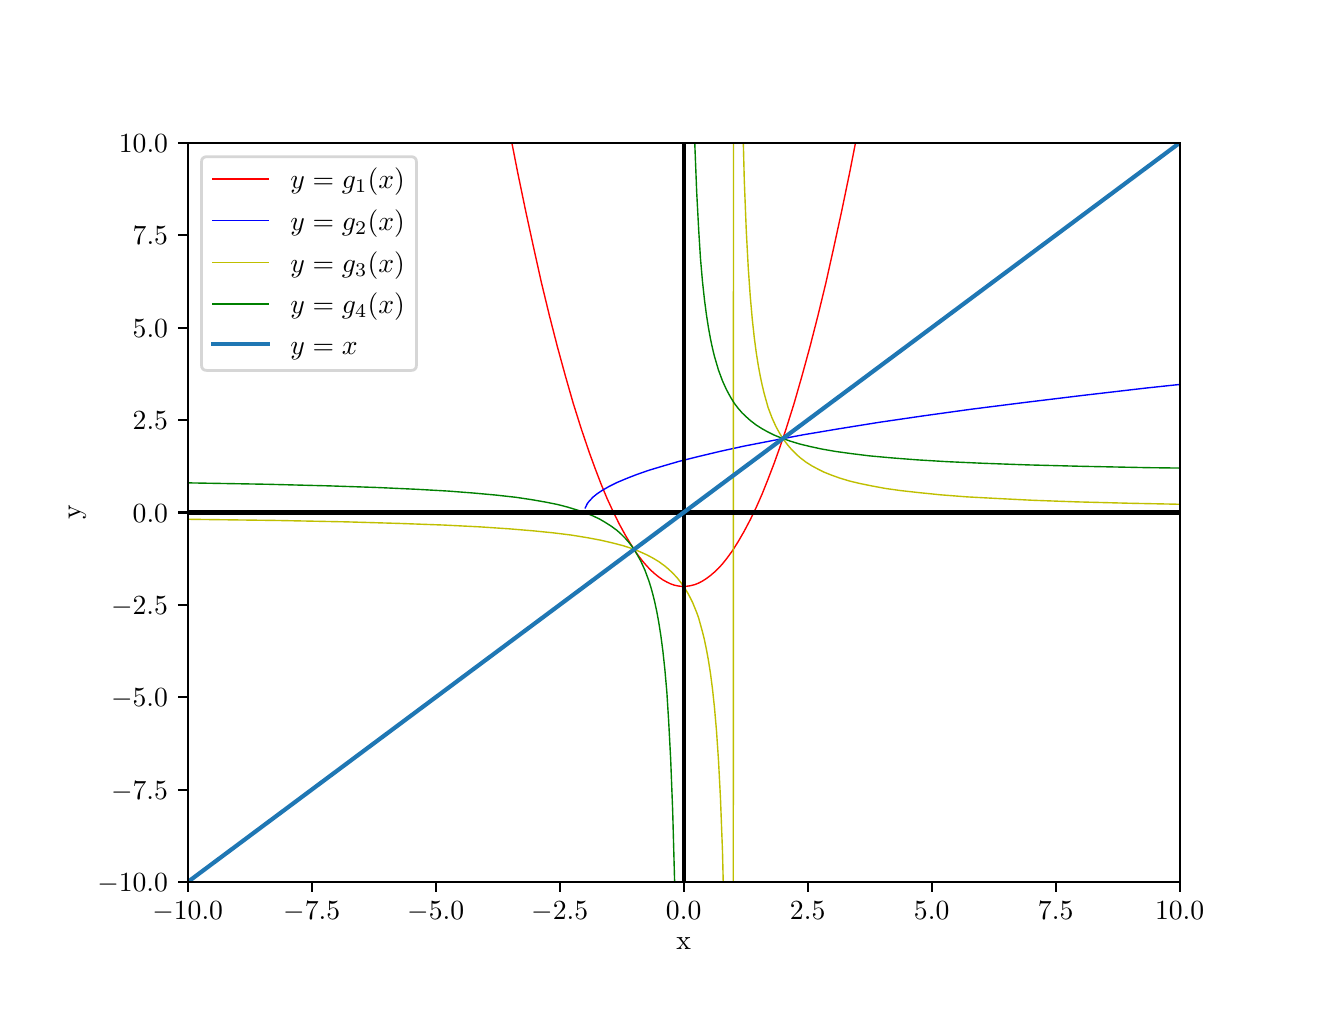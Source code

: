 \begingroup%
\makeatletter%
\begin{pgfpicture}%
\pgfpathrectangle{\pgfpointorigin}{\pgfqpoint{6.4in}{4.8in}}%
\pgfusepath{use as bounding box, clip}%
\begin{pgfscope}%
\pgfsetbuttcap%
\pgfsetmiterjoin%
\definecolor{currentfill}{rgb}{1.0,1.0,1.0}%
\pgfsetfillcolor{currentfill}%
\pgfsetlinewidth{0.0pt}%
\definecolor{currentstroke}{rgb}{1.0,1.0,1.0}%
\pgfsetstrokecolor{currentstroke}%
\pgfsetdash{}{0pt}%
\pgfpathmoveto{\pgfqpoint{0.0in}{0.0in}}%
\pgfpathlineto{\pgfqpoint{6.4in}{0.0in}}%
\pgfpathlineto{\pgfqpoint{6.4in}{4.8in}}%
\pgfpathlineto{\pgfqpoint{0.0in}{4.8in}}%
\pgfpathclose%
\pgfusepath{fill}%
\end{pgfscope}%
\begin{pgfscope}%
\pgfsetbuttcap%
\pgfsetmiterjoin%
\definecolor{currentfill}{rgb}{1.0,1.0,1.0}%
\pgfsetfillcolor{currentfill}%
\pgfsetlinewidth{0.0pt}%
\definecolor{currentstroke}{rgb}{0.0,0.0,0.0}%
\pgfsetstrokecolor{currentstroke}%
\pgfsetstrokeopacity{0.0}%
\pgfsetdash{}{0pt}%
\pgfpathmoveto{\pgfqpoint{0.8in}{0.528in}}%
\pgfpathlineto{\pgfqpoint{5.76in}{0.528in}}%
\pgfpathlineto{\pgfqpoint{5.76in}{4.224in}}%
\pgfpathlineto{\pgfqpoint{0.8in}{4.224in}}%
\pgfpathclose%
\pgfusepath{fill}%
\end{pgfscope}%
\begin{pgfscope}%
\pgfsetbuttcap%
\pgfsetroundjoin%
\definecolor{currentfill}{rgb}{0.0,0.0,0.0}%
\pgfsetfillcolor{currentfill}%
\pgfsetlinewidth{0.803pt}%
\definecolor{currentstroke}{rgb}{0.0,0.0,0.0}%
\pgfsetstrokecolor{currentstroke}%
\pgfsetdash{}{0pt}%
\pgfsys@defobject{currentmarker}{\pgfqpoint{0.0in}{-0.049in}}{\pgfqpoint{0.0in}{0.0in}}{%
\pgfpathmoveto{\pgfqpoint{0.0in}{0.0in}}%
\pgfpathlineto{\pgfqpoint{0.0in}{-0.049in}}%
\pgfusepath{stroke,fill}%
}%
\begin{pgfscope}%
\pgfsys@transformshift{0.8in}{0.528in}%
\pgfsys@useobject{currentmarker}{}%
\end{pgfscope}%
\end{pgfscope}%
\begin{pgfscope}%
\definecolor{textcolor}{rgb}{0.0,0.0,0.0}%
\pgfsetstrokecolor{textcolor}%
\pgfsetfillcolor{textcolor}%
\pgftext[x=0.8in,y=0.431in,,top]{\color{textcolor}\rmfamily\fontsize{10.0}{12.0}\selectfont \(\displaystyle -10.0\)}%
\end{pgfscope}%
\begin{pgfscope}%
\pgfsetbuttcap%
\pgfsetroundjoin%
\definecolor{currentfill}{rgb}{0.0,0.0,0.0}%
\pgfsetfillcolor{currentfill}%
\pgfsetlinewidth{0.803pt}%
\definecolor{currentstroke}{rgb}{0.0,0.0,0.0}%
\pgfsetstrokecolor{currentstroke}%
\pgfsetdash{}{0pt}%
\pgfsys@defobject{currentmarker}{\pgfqpoint{0.0in}{-0.049in}}{\pgfqpoint{0.0in}{0.0in}}{%
\pgfpathmoveto{\pgfqpoint{0.0in}{0.0in}}%
\pgfpathlineto{\pgfqpoint{0.0in}{-0.049in}}%
\pgfusepath{stroke,fill}%
}%
\begin{pgfscope}%
\pgfsys@transformshift{1.42in}{0.528in}%
\pgfsys@useobject{currentmarker}{}%
\end{pgfscope}%
\end{pgfscope}%
\begin{pgfscope}%
\definecolor{textcolor}{rgb}{0.0,0.0,0.0}%
\pgfsetstrokecolor{textcolor}%
\pgfsetfillcolor{textcolor}%
\pgftext[x=1.42in,y=0.431in,,top]{\color{textcolor}\rmfamily\fontsize{10.0}{12.0}\selectfont \(\displaystyle -7.5\)}%
\end{pgfscope}%
\begin{pgfscope}%
\pgfsetbuttcap%
\pgfsetroundjoin%
\definecolor{currentfill}{rgb}{0.0,0.0,0.0}%
\pgfsetfillcolor{currentfill}%
\pgfsetlinewidth{0.803pt}%
\definecolor{currentstroke}{rgb}{0.0,0.0,0.0}%
\pgfsetstrokecolor{currentstroke}%
\pgfsetdash{}{0pt}%
\pgfsys@defobject{currentmarker}{\pgfqpoint{0.0in}{-0.049in}}{\pgfqpoint{0.0in}{0.0in}}{%
\pgfpathmoveto{\pgfqpoint{0.0in}{0.0in}}%
\pgfpathlineto{\pgfqpoint{0.0in}{-0.049in}}%
\pgfusepath{stroke,fill}%
}%
\begin{pgfscope}%
\pgfsys@transformshift{2.04in}{0.528in}%
\pgfsys@useobject{currentmarker}{}%
\end{pgfscope}%
\end{pgfscope}%
\begin{pgfscope}%
\definecolor{textcolor}{rgb}{0.0,0.0,0.0}%
\pgfsetstrokecolor{textcolor}%
\pgfsetfillcolor{textcolor}%
\pgftext[x=2.04in,y=0.431in,,top]{\color{textcolor}\rmfamily\fontsize{10.0}{12.0}\selectfont \(\displaystyle -5.0\)}%
\end{pgfscope}%
\begin{pgfscope}%
\pgfsetbuttcap%
\pgfsetroundjoin%
\definecolor{currentfill}{rgb}{0.0,0.0,0.0}%
\pgfsetfillcolor{currentfill}%
\pgfsetlinewidth{0.803pt}%
\definecolor{currentstroke}{rgb}{0.0,0.0,0.0}%
\pgfsetstrokecolor{currentstroke}%
\pgfsetdash{}{0pt}%
\pgfsys@defobject{currentmarker}{\pgfqpoint{0.0in}{-0.049in}}{\pgfqpoint{0.0in}{0.0in}}{%
\pgfpathmoveto{\pgfqpoint{0.0in}{0.0in}}%
\pgfpathlineto{\pgfqpoint{0.0in}{-0.049in}}%
\pgfusepath{stroke,fill}%
}%
\begin{pgfscope}%
\pgfsys@transformshift{2.66in}{0.528in}%
\pgfsys@useobject{currentmarker}{}%
\end{pgfscope}%
\end{pgfscope}%
\begin{pgfscope}%
\definecolor{textcolor}{rgb}{0.0,0.0,0.0}%
\pgfsetstrokecolor{textcolor}%
\pgfsetfillcolor{textcolor}%
\pgftext[x=2.66in,y=0.431in,,top]{\color{textcolor}\rmfamily\fontsize{10.0}{12.0}\selectfont \(\displaystyle -2.5\)}%
\end{pgfscope}%
\begin{pgfscope}%
\pgfsetbuttcap%
\pgfsetroundjoin%
\definecolor{currentfill}{rgb}{0.0,0.0,0.0}%
\pgfsetfillcolor{currentfill}%
\pgfsetlinewidth{0.803pt}%
\definecolor{currentstroke}{rgb}{0.0,0.0,0.0}%
\pgfsetstrokecolor{currentstroke}%
\pgfsetdash{}{0pt}%
\pgfsys@defobject{currentmarker}{\pgfqpoint{0.0in}{-0.049in}}{\pgfqpoint{0.0in}{0.0in}}{%
\pgfpathmoveto{\pgfqpoint{0.0in}{0.0in}}%
\pgfpathlineto{\pgfqpoint{0.0in}{-0.049in}}%
\pgfusepath{stroke,fill}%
}%
\begin{pgfscope}%
\pgfsys@transformshift{3.28in}{0.528in}%
\pgfsys@useobject{currentmarker}{}%
\end{pgfscope}%
\end{pgfscope}%
\begin{pgfscope}%
\definecolor{textcolor}{rgb}{0.0,0.0,0.0}%
\pgfsetstrokecolor{textcolor}%
\pgfsetfillcolor{textcolor}%
\pgftext[x=3.28in,y=0.431in,,top]{\color{textcolor}\rmfamily\fontsize{10.0}{12.0}\selectfont \(\displaystyle 0.0\)}%
\end{pgfscope}%
\begin{pgfscope}%
\pgfsetbuttcap%
\pgfsetroundjoin%
\definecolor{currentfill}{rgb}{0.0,0.0,0.0}%
\pgfsetfillcolor{currentfill}%
\pgfsetlinewidth{0.803pt}%
\definecolor{currentstroke}{rgb}{0.0,0.0,0.0}%
\pgfsetstrokecolor{currentstroke}%
\pgfsetdash{}{0pt}%
\pgfsys@defobject{currentmarker}{\pgfqpoint{0.0in}{-0.049in}}{\pgfqpoint{0.0in}{0.0in}}{%
\pgfpathmoveto{\pgfqpoint{0.0in}{0.0in}}%
\pgfpathlineto{\pgfqpoint{0.0in}{-0.049in}}%
\pgfusepath{stroke,fill}%
}%
\begin{pgfscope}%
\pgfsys@transformshift{3.9in}{0.528in}%
\pgfsys@useobject{currentmarker}{}%
\end{pgfscope}%
\end{pgfscope}%
\begin{pgfscope}%
\definecolor{textcolor}{rgb}{0.0,0.0,0.0}%
\pgfsetstrokecolor{textcolor}%
\pgfsetfillcolor{textcolor}%
\pgftext[x=3.9in,y=0.431in,,top]{\color{textcolor}\rmfamily\fontsize{10.0}{12.0}\selectfont \(\displaystyle 2.5\)}%
\end{pgfscope}%
\begin{pgfscope}%
\pgfsetbuttcap%
\pgfsetroundjoin%
\definecolor{currentfill}{rgb}{0.0,0.0,0.0}%
\pgfsetfillcolor{currentfill}%
\pgfsetlinewidth{0.803pt}%
\definecolor{currentstroke}{rgb}{0.0,0.0,0.0}%
\pgfsetstrokecolor{currentstroke}%
\pgfsetdash{}{0pt}%
\pgfsys@defobject{currentmarker}{\pgfqpoint{0.0in}{-0.049in}}{\pgfqpoint{0.0in}{0.0in}}{%
\pgfpathmoveto{\pgfqpoint{0.0in}{0.0in}}%
\pgfpathlineto{\pgfqpoint{0.0in}{-0.049in}}%
\pgfusepath{stroke,fill}%
}%
\begin{pgfscope}%
\pgfsys@transformshift{4.52in}{0.528in}%
\pgfsys@useobject{currentmarker}{}%
\end{pgfscope}%
\end{pgfscope}%
\begin{pgfscope}%
\definecolor{textcolor}{rgb}{0.0,0.0,0.0}%
\pgfsetstrokecolor{textcolor}%
\pgfsetfillcolor{textcolor}%
\pgftext[x=4.52in,y=0.431in,,top]{\color{textcolor}\rmfamily\fontsize{10.0}{12.0}\selectfont \(\displaystyle 5.0\)}%
\end{pgfscope}%
\begin{pgfscope}%
\pgfsetbuttcap%
\pgfsetroundjoin%
\definecolor{currentfill}{rgb}{0.0,0.0,0.0}%
\pgfsetfillcolor{currentfill}%
\pgfsetlinewidth{0.803pt}%
\definecolor{currentstroke}{rgb}{0.0,0.0,0.0}%
\pgfsetstrokecolor{currentstroke}%
\pgfsetdash{}{0pt}%
\pgfsys@defobject{currentmarker}{\pgfqpoint{0.0in}{-0.049in}}{\pgfqpoint{0.0in}{0.0in}}{%
\pgfpathmoveto{\pgfqpoint{0.0in}{0.0in}}%
\pgfpathlineto{\pgfqpoint{0.0in}{-0.049in}}%
\pgfusepath{stroke,fill}%
}%
\begin{pgfscope}%
\pgfsys@transformshift{5.14in}{0.528in}%
\pgfsys@useobject{currentmarker}{}%
\end{pgfscope}%
\end{pgfscope}%
\begin{pgfscope}%
\definecolor{textcolor}{rgb}{0.0,0.0,0.0}%
\pgfsetstrokecolor{textcolor}%
\pgfsetfillcolor{textcolor}%
\pgftext[x=5.14in,y=0.431in,,top]{\color{textcolor}\rmfamily\fontsize{10.0}{12.0}\selectfont \(\displaystyle 7.5\)}%
\end{pgfscope}%
\begin{pgfscope}%
\pgfsetbuttcap%
\pgfsetroundjoin%
\definecolor{currentfill}{rgb}{0.0,0.0,0.0}%
\pgfsetfillcolor{currentfill}%
\pgfsetlinewidth{0.803pt}%
\definecolor{currentstroke}{rgb}{0.0,0.0,0.0}%
\pgfsetstrokecolor{currentstroke}%
\pgfsetdash{}{0pt}%
\pgfsys@defobject{currentmarker}{\pgfqpoint{0.0in}{-0.049in}}{\pgfqpoint{0.0in}{0.0in}}{%
\pgfpathmoveto{\pgfqpoint{0.0in}{0.0in}}%
\pgfpathlineto{\pgfqpoint{0.0in}{-0.049in}}%
\pgfusepath{stroke,fill}%
}%
\begin{pgfscope}%
\pgfsys@transformshift{5.76in}{0.528in}%
\pgfsys@useobject{currentmarker}{}%
\end{pgfscope}%
\end{pgfscope}%
\begin{pgfscope}%
\definecolor{textcolor}{rgb}{0.0,0.0,0.0}%
\pgfsetstrokecolor{textcolor}%
\pgfsetfillcolor{textcolor}%
\pgftext[x=5.76in,y=0.431in,,top]{\color{textcolor}\rmfamily\fontsize{10.0}{12.0}\selectfont \(\displaystyle 10.0\)}%
\end{pgfscope}%
\begin{pgfscope}%
\definecolor{textcolor}{rgb}{0.0,0.0,0.0}%
\pgfsetstrokecolor{textcolor}%
\pgfsetfillcolor{textcolor}%
\pgftext[x=3.28in,y=0.252in,,top]{\color{textcolor}\rmfamily\fontsize{10.0}{12.0}\selectfont x}%
\end{pgfscope}%
\begin{pgfscope}%
\pgfsetbuttcap%
\pgfsetroundjoin%
\definecolor{currentfill}{rgb}{0.0,0.0,0.0}%
\pgfsetfillcolor{currentfill}%
\pgfsetlinewidth{0.803pt}%
\definecolor{currentstroke}{rgb}{0.0,0.0,0.0}%
\pgfsetstrokecolor{currentstroke}%
\pgfsetdash{}{0pt}%
\pgfsys@defobject{currentmarker}{\pgfqpoint{-0.049in}{0.0in}}{\pgfqpoint{0.0in}{0.0in}}{%
\pgfpathmoveto{\pgfqpoint{0.0in}{0.0in}}%
\pgfpathlineto{\pgfqpoint{-0.049in}{0.0in}}%
\pgfusepath{stroke,fill}%
}%
\begin{pgfscope}%
\pgfsys@transformshift{0.8in}{0.528in}%
\pgfsys@useobject{currentmarker}{}%
\end{pgfscope}%
\end{pgfscope}%
\begin{pgfscope}%
\definecolor{textcolor}{rgb}{0.0,0.0,0.0}%
\pgfsetstrokecolor{textcolor}%
\pgfsetfillcolor{textcolor}%
\pgftext[x=0.348in,y=0.48in,left,base]{\color{textcolor}\rmfamily\fontsize{10.0}{12.0}\selectfont \(\displaystyle -10.0\)}%
\end{pgfscope}%
\begin{pgfscope}%
\pgfsetbuttcap%
\pgfsetroundjoin%
\definecolor{currentfill}{rgb}{0.0,0.0,0.0}%
\pgfsetfillcolor{currentfill}%
\pgfsetlinewidth{0.803pt}%
\definecolor{currentstroke}{rgb}{0.0,0.0,0.0}%
\pgfsetstrokecolor{currentstroke}%
\pgfsetdash{}{0pt}%
\pgfsys@defobject{currentmarker}{\pgfqpoint{-0.049in}{0.0in}}{\pgfqpoint{0.0in}{0.0in}}{%
\pgfpathmoveto{\pgfqpoint{0.0in}{0.0in}}%
\pgfpathlineto{\pgfqpoint{-0.049in}{0.0in}}%
\pgfusepath{stroke,fill}%
}%
\begin{pgfscope}%
\pgfsys@transformshift{0.8in}{0.99in}%
\pgfsys@useobject{currentmarker}{}%
\end{pgfscope}%
\end{pgfscope}%
\begin{pgfscope}%
\definecolor{textcolor}{rgb}{0.0,0.0,0.0}%
\pgfsetstrokecolor{textcolor}%
\pgfsetfillcolor{textcolor}%
\pgftext[x=0.417in,y=0.942in,left,base]{\color{textcolor}\rmfamily\fontsize{10.0}{12.0}\selectfont \(\displaystyle -7.5\)}%
\end{pgfscope}%
\begin{pgfscope}%
\pgfsetbuttcap%
\pgfsetroundjoin%
\definecolor{currentfill}{rgb}{0.0,0.0,0.0}%
\pgfsetfillcolor{currentfill}%
\pgfsetlinewidth{0.803pt}%
\definecolor{currentstroke}{rgb}{0.0,0.0,0.0}%
\pgfsetstrokecolor{currentstroke}%
\pgfsetdash{}{0pt}%
\pgfsys@defobject{currentmarker}{\pgfqpoint{-0.049in}{0.0in}}{\pgfqpoint{0.0in}{0.0in}}{%
\pgfpathmoveto{\pgfqpoint{0.0in}{0.0in}}%
\pgfpathlineto{\pgfqpoint{-0.049in}{0.0in}}%
\pgfusepath{stroke,fill}%
}%
\begin{pgfscope}%
\pgfsys@transformshift{0.8in}{1.452in}%
\pgfsys@useobject{currentmarker}{}%
\end{pgfscope}%
\end{pgfscope}%
\begin{pgfscope}%
\definecolor{textcolor}{rgb}{0.0,0.0,0.0}%
\pgfsetstrokecolor{textcolor}%
\pgfsetfillcolor{textcolor}%
\pgftext[x=0.417in,y=1.404in,left,base]{\color{textcolor}\rmfamily\fontsize{10.0}{12.0}\selectfont \(\displaystyle -5.0\)}%
\end{pgfscope}%
\begin{pgfscope}%
\pgfsetbuttcap%
\pgfsetroundjoin%
\definecolor{currentfill}{rgb}{0.0,0.0,0.0}%
\pgfsetfillcolor{currentfill}%
\pgfsetlinewidth{0.803pt}%
\definecolor{currentstroke}{rgb}{0.0,0.0,0.0}%
\pgfsetstrokecolor{currentstroke}%
\pgfsetdash{}{0pt}%
\pgfsys@defobject{currentmarker}{\pgfqpoint{-0.049in}{0.0in}}{\pgfqpoint{0.0in}{0.0in}}{%
\pgfpathmoveto{\pgfqpoint{0.0in}{0.0in}}%
\pgfpathlineto{\pgfqpoint{-0.049in}{0.0in}}%
\pgfusepath{stroke,fill}%
}%
\begin{pgfscope}%
\pgfsys@transformshift{0.8in}{1.914in}%
\pgfsys@useobject{currentmarker}{}%
\end{pgfscope}%
\end{pgfscope}%
\begin{pgfscope}%
\definecolor{textcolor}{rgb}{0.0,0.0,0.0}%
\pgfsetstrokecolor{textcolor}%
\pgfsetfillcolor{textcolor}%
\pgftext[x=0.417in,y=1.866in,left,base]{\color{textcolor}\rmfamily\fontsize{10.0}{12.0}\selectfont \(\displaystyle -2.5\)}%
\end{pgfscope}%
\begin{pgfscope}%
\pgfsetbuttcap%
\pgfsetroundjoin%
\definecolor{currentfill}{rgb}{0.0,0.0,0.0}%
\pgfsetfillcolor{currentfill}%
\pgfsetlinewidth{0.803pt}%
\definecolor{currentstroke}{rgb}{0.0,0.0,0.0}%
\pgfsetstrokecolor{currentstroke}%
\pgfsetdash{}{0pt}%
\pgfsys@defobject{currentmarker}{\pgfqpoint{-0.049in}{0.0in}}{\pgfqpoint{0.0in}{0.0in}}{%
\pgfpathmoveto{\pgfqpoint{0.0in}{0.0in}}%
\pgfpathlineto{\pgfqpoint{-0.049in}{0.0in}}%
\pgfusepath{stroke,fill}%
}%
\begin{pgfscope}%
\pgfsys@transformshift{0.8in}{2.376in}%
\pgfsys@useobject{currentmarker}{}%
\end{pgfscope}%
\end{pgfscope}%
\begin{pgfscope}%
\definecolor{textcolor}{rgb}{0.0,0.0,0.0}%
\pgfsetstrokecolor{textcolor}%
\pgfsetfillcolor{textcolor}%
\pgftext[x=0.525in,y=2.328in,left,base]{\color{textcolor}\rmfamily\fontsize{10.0}{12.0}\selectfont \(\displaystyle 0.0\)}%
\end{pgfscope}%
\begin{pgfscope}%
\pgfsetbuttcap%
\pgfsetroundjoin%
\definecolor{currentfill}{rgb}{0.0,0.0,0.0}%
\pgfsetfillcolor{currentfill}%
\pgfsetlinewidth{0.803pt}%
\definecolor{currentstroke}{rgb}{0.0,0.0,0.0}%
\pgfsetstrokecolor{currentstroke}%
\pgfsetdash{}{0pt}%
\pgfsys@defobject{currentmarker}{\pgfqpoint{-0.049in}{0.0in}}{\pgfqpoint{0.0in}{0.0in}}{%
\pgfpathmoveto{\pgfqpoint{0.0in}{0.0in}}%
\pgfpathlineto{\pgfqpoint{-0.049in}{0.0in}}%
\pgfusepath{stroke,fill}%
}%
\begin{pgfscope}%
\pgfsys@transformshift{0.8in}{2.838in}%
\pgfsys@useobject{currentmarker}{}%
\end{pgfscope}%
\end{pgfscope}%
\begin{pgfscope}%
\definecolor{textcolor}{rgb}{0.0,0.0,0.0}%
\pgfsetstrokecolor{textcolor}%
\pgfsetfillcolor{textcolor}%
\pgftext[x=0.525in,y=2.79in,left,base]{\color{textcolor}\rmfamily\fontsize{10.0}{12.0}\selectfont \(\displaystyle 2.5\)}%
\end{pgfscope}%
\begin{pgfscope}%
\pgfsetbuttcap%
\pgfsetroundjoin%
\definecolor{currentfill}{rgb}{0.0,0.0,0.0}%
\pgfsetfillcolor{currentfill}%
\pgfsetlinewidth{0.803pt}%
\definecolor{currentstroke}{rgb}{0.0,0.0,0.0}%
\pgfsetstrokecolor{currentstroke}%
\pgfsetdash{}{0pt}%
\pgfsys@defobject{currentmarker}{\pgfqpoint{-0.049in}{0.0in}}{\pgfqpoint{0.0in}{0.0in}}{%
\pgfpathmoveto{\pgfqpoint{0.0in}{0.0in}}%
\pgfpathlineto{\pgfqpoint{-0.049in}{0.0in}}%
\pgfusepath{stroke,fill}%
}%
\begin{pgfscope}%
\pgfsys@transformshift{0.8in}{3.3in}%
\pgfsys@useobject{currentmarker}{}%
\end{pgfscope}%
\end{pgfscope}%
\begin{pgfscope}%
\definecolor{textcolor}{rgb}{0.0,0.0,0.0}%
\pgfsetstrokecolor{textcolor}%
\pgfsetfillcolor{textcolor}%
\pgftext[x=0.525in,y=3.252in,left,base]{\color{textcolor}\rmfamily\fontsize{10.0}{12.0}\selectfont \(\displaystyle 5.0\)}%
\end{pgfscope}%
\begin{pgfscope}%
\pgfsetbuttcap%
\pgfsetroundjoin%
\definecolor{currentfill}{rgb}{0.0,0.0,0.0}%
\pgfsetfillcolor{currentfill}%
\pgfsetlinewidth{0.803pt}%
\definecolor{currentstroke}{rgb}{0.0,0.0,0.0}%
\pgfsetstrokecolor{currentstroke}%
\pgfsetdash{}{0pt}%
\pgfsys@defobject{currentmarker}{\pgfqpoint{-0.049in}{0.0in}}{\pgfqpoint{0.0in}{0.0in}}{%
\pgfpathmoveto{\pgfqpoint{0.0in}{0.0in}}%
\pgfpathlineto{\pgfqpoint{-0.049in}{0.0in}}%
\pgfusepath{stroke,fill}%
}%
\begin{pgfscope}%
\pgfsys@transformshift{0.8in}{3.762in}%
\pgfsys@useobject{currentmarker}{}%
\end{pgfscope}%
\end{pgfscope}%
\begin{pgfscope}%
\definecolor{textcolor}{rgb}{0.0,0.0,0.0}%
\pgfsetstrokecolor{textcolor}%
\pgfsetfillcolor{textcolor}%
\pgftext[x=0.525in,y=3.714in,left,base]{\color{textcolor}\rmfamily\fontsize{10.0}{12.0}\selectfont \(\displaystyle 7.5\)}%
\end{pgfscope}%
\begin{pgfscope}%
\pgfsetbuttcap%
\pgfsetroundjoin%
\definecolor{currentfill}{rgb}{0.0,0.0,0.0}%
\pgfsetfillcolor{currentfill}%
\pgfsetlinewidth{0.803pt}%
\definecolor{currentstroke}{rgb}{0.0,0.0,0.0}%
\pgfsetstrokecolor{currentstroke}%
\pgfsetdash{}{0pt}%
\pgfsys@defobject{currentmarker}{\pgfqpoint{-0.049in}{0.0in}}{\pgfqpoint{0.0in}{0.0in}}{%
\pgfpathmoveto{\pgfqpoint{0.0in}{0.0in}}%
\pgfpathlineto{\pgfqpoint{-0.049in}{0.0in}}%
\pgfusepath{stroke,fill}%
}%
\begin{pgfscope}%
\pgfsys@transformshift{0.8in}{4.224in}%
\pgfsys@useobject{currentmarker}{}%
\end{pgfscope}%
\end{pgfscope}%
\begin{pgfscope}%
\definecolor{textcolor}{rgb}{0.0,0.0,0.0}%
\pgfsetstrokecolor{textcolor}%
\pgfsetfillcolor{textcolor}%
\pgftext[x=0.456in,y=4.176in,left,base]{\color{textcolor}\rmfamily\fontsize{10.0}{12.0}\selectfont \(\displaystyle 10.0\)}%
\end{pgfscope}%
\begin{pgfscope}%
\definecolor{textcolor}{rgb}{0.0,0.0,0.0}%
\pgfsetstrokecolor{textcolor}%
\pgfsetfillcolor{textcolor}%
\pgftext[x=0.292in,y=2.376in,,bottom,rotate=90.0]{\color{textcolor}\rmfamily\fontsize{10.0}{12.0}\selectfont y}%
\end{pgfscope}%
\begin{pgfscope}%
\pgfpathrectangle{\pgfqpoint{0.8in}{0.528in}}{\pgfqpoint{4.96in}{3.696in}}%
\pgfusepath{clip}%
\pgfsetrectcap%
\pgfsetroundjoin%
\pgfsetlinewidth{0.502pt}%
\definecolor{currentstroke}{rgb}{1.0,0.0,0.0}%
\pgfsetstrokecolor{currentstroke}%
\pgfsetdash{}{0pt}%
\pgfpathmoveto{\pgfqpoint{2.419in}{4.234in}}%
\pgfpathlineto{\pgfqpoint{2.45in}{4.076in}}%
\pgfpathlineto{\pgfqpoint{2.49in}{3.883in}}%
\pgfpathlineto{\pgfqpoint{2.53in}{3.699in}}%
\pgfpathlineto{\pgfqpoint{2.569in}{3.524in}}%
\pgfpathlineto{\pgfqpoint{2.609in}{3.359in}}%
\pgfpathlineto{\pgfqpoint{2.649in}{3.203in}}%
\pgfpathlineto{\pgfqpoint{2.689in}{3.057in}}%
\pgfpathlineto{\pgfqpoint{2.728in}{2.921in}}%
\pgfpathlineto{\pgfqpoint{2.768in}{2.794in}}%
\pgfpathlineto{\pgfqpoint{2.808in}{2.676in}}%
\pgfpathlineto{\pgfqpoint{2.838in}{2.594in}}%
\pgfpathlineto{\pgfqpoint{2.867in}{2.518in}}%
\pgfpathlineto{\pgfqpoint{2.897in}{2.446in}}%
\pgfpathlineto{\pgfqpoint{2.927in}{2.381in}}%
\pgfpathlineto{\pgfqpoint{2.957in}{2.32in}}%
\pgfpathlineto{\pgfqpoint{2.987in}{2.265in}}%
\pgfpathlineto{\pgfqpoint{3.017in}{2.215in}}%
\pgfpathlineto{\pgfqpoint{3.046in}{2.17in}}%
\pgfpathlineto{\pgfqpoint{3.076in}{2.131in}}%
\pgfpathlineto{\pgfqpoint{3.096in}{2.108in}}%
\pgfpathlineto{\pgfqpoint{3.116in}{2.087in}}%
\pgfpathlineto{\pgfqpoint{3.136in}{2.069in}}%
\pgfpathlineto{\pgfqpoint{3.156in}{2.053in}}%
\pgfpathlineto{\pgfqpoint{3.176in}{2.039in}}%
\pgfpathlineto{\pgfqpoint{3.196in}{2.028in}}%
\pgfpathlineto{\pgfqpoint{3.215in}{2.019in}}%
\pgfpathlineto{\pgfqpoint{3.235in}{2.012in}}%
\pgfpathlineto{\pgfqpoint{3.255in}{2.008in}}%
\pgfpathlineto{\pgfqpoint{3.275in}{2.006in}}%
\pgfpathlineto{\pgfqpoint{3.295in}{2.007in}}%
\pgfpathlineto{\pgfqpoint{3.315in}{2.01in}}%
\pgfpathlineto{\pgfqpoint{3.335in}{2.015in}}%
\pgfpathlineto{\pgfqpoint{3.355in}{2.023in}}%
\pgfpathlineto{\pgfqpoint{3.374in}{2.033in}}%
\pgfpathlineto{\pgfqpoint{3.394in}{2.046in}}%
\pgfpathlineto{\pgfqpoint{3.414in}{2.061in}}%
\pgfpathlineto{\pgfqpoint{3.434in}{2.078in}}%
\pgfpathlineto{\pgfqpoint{3.454in}{2.097in}}%
\pgfpathlineto{\pgfqpoint{3.474in}{2.119in}}%
\pgfpathlineto{\pgfqpoint{3.494in}{2.144in}}%
\pgfpathlineto{\pgfqpoint{3.524in}{2.185in}}%
\pgfpathlineto{\pgfqpoint{3.553in}{2.231in}}%
\pgfpathlineto{\pgfqpoint{3.583in}{2.283in}}%
\pgfpathlineto{\pgfqpoint{3.613in}{2.34in}}%
\pgfpathlineto{\pgfqpoint{3.643in}{2.402in}}%
\pgfpathlineto{\pgfqpoint{3.673in}{2.47in}}%
\pgfpathlineto{\pgfqpoint{3.702in}{2.543in}}%
\pgfpathlineto{\pgfqpoint{3.732in}{2.621in}}%
\pgfpathlineto{\pgfqpoint{3.762in}{2.705in}}%
\pgfpathlineto{\pgfqpoint{3.792in}{2.794in}}%
\pgfpathlineto{\pgfqpoint{3.832in}{2.921in}}%
\pgfpathlineto{\pgfqpoint{3.871in}{3.057in}}%
\pgfpathlineto{\pgfqpoint{3.911in}{3.203in}}%
\pgfpathlineto{\pgfqpoint{3.951in}{3.359in}}%
\pgfpathlineto{\pgfqpoint{3.991in}{3.524in}}%
\pgfpathlineto{\pgfqpoint{4.03in}{3.699in}}%
\pgfpathlineto{\pgfqpoint{4.07in}{3.883in}}%
\pgfpathlineto{\pgfqpoint{4.11in}{4.076in}}%
\pgfpathlineto{\pgfqpoint{4.141in}{4.234in}}%
\pgfpathlineto{\pgfqpoint{4.141in}{4.234in}}%
\pgfusepath{stroke}%
\end{pgfscope}%
\begin{pgfscope}%
\pgfpathrectangle{\pgfqpoint{0.8in}{0.528in}}{\pgfqpoint{4.96in}{3.696in}}%
\pgfusepath{clip}%
\pgfsetrectcap%
\pgfsetroundjoin%
\pgfsetlinewidth{0.502pt}%
\definecolor{currentstroke}{rgb}{0.0,0.0,1.0}%
\pgfsetstrokecolor{currentstroke}%
\pgfsetdash{}{0pt}%
\pgfpathmoveto{\pgfqpoint{2.788in}{2.399in}}%
\pgfpathlineto{\pgfqpoint{2.798in}{2.42in}}%
\pgfpathlineto{\pgfqpoint{2.808in}{2.433in}}%
\pgfpathlineto{\pgfqpoint{2.828in}{2.454in}}%
\pgfpathlineto{\pgfqpoint{2.848in}{2.47in}}%
\pgfpathlineto{\pgfqpoint{2.877in}{2.489in}}%
\pgfpathlineto{\pgfqpoint{2.907in}{2.506in}}%
\pgfpathlineto{\pgfqpoint{2.947in}{2.526in}}%
\pgfpathlineto{\pgfqpoint{2.997in}{2.547in}}%
\pgfpathlineto{\pgfqpoint{3.046in}{2.566in}}%
\pgfpathlineto{\pgfqpoint{3.106in}{2.587in}}%
\pgfpathlineto{\pgfqpoint{3.176in}{2.608in}}%
\pgfpathlineto{\pgfqpoint{3.255in}{2.631in}}%
\pgfpathlineto{\pgfqpoint{3.355in}{2.656in}}%
\pgfpathlineto{\pgfqpoint{3.464in}{2.682in}}%
\pgfpathlineto{\pgfqpoint{3.583in}{2.708in}}%
\pgfpathlineto{\pgfqpoint{3.722in}{2.735in}}%
\pgfpathlineto{\pgfqpoint{3.881in}{2.765in}}%
\pgfpathlineto{\pgfqpoint{4.06in}{2.795in}}%
\pgfpathlineto{\pgfqpoint{4.259in}{2.827in}}%
\pgfpathlineto{\pgfqpoint{4.478in}{2.859in}}%
\pgfpathlineto{\pgfqpoint{4.716in}{2.892in}}%
\pgfpathlineto{\pgfqpoint{4.985in}{2.926in}}%
\pgfpathlineto{\pgfqpoint{5.273in}{2.961in}}%
\pgfpathlineto{\pgfqpoint{5.591in}{2.998in}}%
\pgfpathlineto{\pgfqpoint{5.76in}{3.016in}}%
\pgfpathlineto{\pgfqpoint{5.76in}{3.016in}}%
\pgfusepath{stroke}%
\end{pgfscope}%
\begin{pgfscope}%
\pgfpathrectangle{\pgfqpoint{0.8in}{0.528in}}{\pgfqpoint{4.96in}{3.696in}}%
\pgfusepath{clip}%
\pgfsetrectcap%
\pgfsetroundjoin%
\pgfsetlinewidth{0.502pt}%
\definecolor{currentstroke}{rgb}{0.75,0.75,0.0}%
\pgfsetstrokecolor{currentstroke}%
\pgfsetdash{}{0pt}%
\pgfpathmoveto{\pgfqpoint{0.8in}{2.342in}}%
\pgfpathlineto{\pgfqpoint{1.247in}{2.336in}}%
\pgfpathlineto{\pgfqpoint{1.595in}{2.329in}}%
\pgfpathlineto{\pgfqpoint{1.864in}{2.321in}}%
\pgfpathlineto{\pgfqpoint{2.082in}{2.313in}}%
\pgfpathlineto{\pgfqpoint{2.261in}{2.304in}}%
\pgfpathlineto{\pgfqpoint{2.41in}{2.294in}}%
\pgfpathlineto{\pgfqpoint{2.53in}{2.284in}}%
\pgfpathlineto{\pgfqpoint{2.629in}{2.274in}}%
\pgfpathlineto{\pgfqpoint{2.718in}{2.263in}}%
\pgfpathlineto{\pgfqpoint{2.798in}{2.25in}}%
\pgfpathlineto{\pgfqpoint{2.867in}{2.237in}}%
\pgfpathlineto{\pgfqpoint{2.927in}{2.223in}}%
\pgfpathlineto{\pgfqpoint{2.977in}{2.21in}}%
\pgfpathlineto{\pgfqpoint{3.017in}{2.197in}}%
\pgfpathlineto{\pgfqpoint{3.056in}{2.182in}}%
\pgfpathlineto{\pgfqpoint{3.096in}{2.164in}}%
\pgfpathlineto{\pgfqpoint{3.126in}{2.148in}}%
\pgfpathlineto{\pgfqpoint{3.156in}{2.13in}}%
\pgfpathlineto{\pgfqpoint{3.186in}{2.108in}}%
\pgfpathlineto{\pgfqpoint{3.205in}{2.092in}}%
\pgfpathlineto{\pgfqpoint{3.225in}{2.073in}}%
\pgfpathlineto{\pgfqpoint{3.245in}{2.052in}}%
\pgfpathlineto{\pgfqpoint{3.265in}{2.027in}}%
\pgfpathlineto{\pgfqpoint{3.285in}{1.999in}}%
\pgfpathlineto{\pgfqpoint{3.305in}{1.965in}}%
\pgfpathlineto{\pgfqpoint{3.325in}{1.925in}}%
\pgfpathlineto{\pgfqpoint{3.345in}{1.876in}}%
\pgfpathlineto{\pgfqpoint{3.355in}{1.848in}}%
\pgfpathlineto{\pgfqpoint{3.364in}{1.815in}}%
\pgfpathlineto{\pgfqpoint{3.374in}{1.779in}}%
\pgfpathlineto{\pgfqpoint{3.384in}{1.738in}}%
\pgfpathlineto{\pgfqpoint{3.394in}{1.69in}}%
\pgfpathlineto{\pgfqpoint{3.404in}{1.635in}}%
\pgfpathlineto{\pgfqpoint{3.414in}{1.571in}}%
\pgfpathlineto{\pgfqpoint{3.424in}{1.494in}}%
\pgfpathlineto{\pgfqpoint{3.434in}{1.4in}}%
\pgfpathlineto{\pgfqpoint{3.444in}{1.285in}}%
\pgfpathlineto{\pgfqpoint{3.454in}{1.138in}}%
\pgfpathlineto{\pgfqpoint{3.464in}{0.946in}}%
\pgfpathlineto{\pgfqpoint{3.474in}{0.684in}}%
\pgfpathlineto{\pgfqpoint{3.478in}{0.518in}}%
\pgfpathmoveto{\pgfqpoint{3.528in}{0.518in}}%
\pgfpathlineto{\pgfqpoint{3.529in}{4.234in}}%
\pgfpathmoveto{\pgfqpoint{3.578in}{4.234in}}%
\pgfpathlineto{\pgfqpoint{3.583in}{4.038in}}%
\pgfpathlineto{\pgfqpoint{3.593in}{3.784in}}%
\pgfpathlineto{\pgfqpoint{3.603in}{3.597in}}%
\pgfpathlineto{\pgfqpoint{3.613in}{3.455in}}%
\pgfpathlineto{\pgfqpoint{3.623in}{3.342in}}%
\pgfpathlineto{\pgfqpoint{3.633in}{3.25in}}%
\pgfpathlineto{\pgfqpoint{3.643in}{3.174in}}%
\pgfpathlineto{\pgfqpoint{3.653in}{3.111in}}%
\pgfpathlineto{\pgfqpoint{3.663in}{3.057in}}%
\pgfpathlineto{\pgfqpoint{3.673in}{3.01in}}%
\pgfpathlineto{\pgfqpoint{3.683in}{2.969in}}%
\pgfpathlineto{\pgfqpoint{3.702in}{2.901in}}%
\pgfpathlineto{\pgfqpoint{3.722in}{2.848in}}%
\pgfpathlineto{\pgfqpoint{3.742in}{2.804in}}%
\pgfpathlineto{\pgfqpoint{3.762in}{2.768in}}%
\pgfpathlineto{\pgfqpoint{3.782in}{2.737in}}%
\pgfpathlineto{\pgfqpoint{3.802in}{2.711in}}%
\pgfpathlineto{\pgfqpoint{3.822in}{2.688in}}%
\pgfpathlineto{\pgfqpoint{3.842in}{2.668in}}%
\pgfpathlineto{\pgfqpoint{3.861in}{2.651in}}%
\pgfpathlineto{\pgfqpoint{3.891in}{2.628in}}%
\pgfpathlineto{\pgfqpoint{3.921in}{2.609in}}%
\pgfpathlineto{\pgfqpoint{3.951in}{2.593in}}%
\pgfpathlineto{\pgfqpoint{3.981in}{2.578in}}%
\pgfpathlineto{\pgfqpoint{4.021in}{2.562in}}%
\pgfpathlineto{\pgfqpoint{4.06in}{2.548in}}%
\pgfpathlineto{\pgfqpoint{4.11in}{2.533in}}%
\pgfpathlineto{\pgfqpoint{4.16in}{2.521in}}%
\pgfpathlineto{\pgfqpoint{4.219in}{2.509in}}%
\pgfpathlineto{\pgfqpoint{4.289in}{2.496in}}%
\pgfpathlineto{\pgfqpoint{4.368in}{2.485in}}%
\pgfpathlineto{\pgfqpoint{4.458in}{2.475in}}%
\pgfpathlineto{\pgfqpoint{4.567in}{2.464in}}%
\pgfpathlineto{\pgfqpoint{4.696in}{2.454in}}%
\pgfpathlineto{\pgfqpoint{4.846in}{2.446in}}%
\pgfpathlineto{\pgfqpoint{5.024in}{2.437in}}%
\pgfpathlineto{\pgfqpoint{5.243in}{2.429in}}%
\pgfpathlineto{\pgfqpoint{5.512in}{2.422in}}%
\pgfpathlineto{\pgfqpoint{5.76in}{2.417in}}%
\pgfpathlineto{\pgfqpoint{5.76in}{2.417in}}%
\pgfusepath{stroke}%
\end{pgfscope}%
\begin{pgfscope}%
\pgfpathrectangle{\pgfqpoint{0.8in}{0.528in}}{\pgfqpoint{4.96in}{3.696in}}%
\pgfusepath{clip}%
\pgfsetrectcap%
\pgfsetroundjoin%
\pgfsetlinewidth{0.502pt}%
\definecolor{currentstroke}{rgb}{0.0,0.5,0.0}%
\pgfsetstrokecolor{currentstroke}%
\pgfsetdash{}{0pt}%
\pgfpathmoveto{\pgfqpoint{0.8in}{2.524in}}%
\pgfpathlineto{\pgfqpoint{1.198in}{2.517in}}%
\pgfpathlineto{\pgfqpoint{1.506in}{2.509in}}%
\pgfpathlineto{\pgfqpoint{1.744in}{2.501in}}%
\pgfpathlineto{\pgfqpoint{1.943in}{2.492in}}%
\pgfpathlineto{\pgfqpoint{2.102in}{2.483in}}%
\pgfpathlineto{\pgfqpoint{2.231in}{2.473in}}%
\pgfpathlineto{\pgfqpoint{2.341in}{2.463in}}%
\pgfpathlineto{\pgfqpoint{2.44in}{2.452in}}%
\pgfpathlineto{\pgfqpoint{2.52in}{2.44in}}%
\pgfpathlineto{\pgfqpoint{2.589in}{2.428in}}%
\pgfpathlineto{\pgfqpoint{2.649in}{2.416in}}%
\pgfpathlineto{\pgfqpoint{2.699in}{2.403in}}%
\pgfpathlineto{\pgfqpoint{2.748in}{2.388in}}%
\pgfpathlineto{\pgfqpoint{2.788in}{2.375in}}%
\pgfpathlineto{\pgfqpoint{2.828in}{2.358in}}%
\pgfpathlineto{\pgfqpoint{2.858in}{2.344in}}%
\pgfpathlineto{\pgfqpoint{2.887in}{2.327in}}%
\pgfpathlineto{\pgfqpoint{2.917in}{2.308in}}%
\pgfpathlineto{\pgfqpoint{2.947in}{2.286in}}%
\pgfpathlineto{\pgfqpoint{2.967in}{2.268in}}%
\pgfpathlineto{\pgfqpoint{2.987in}{2.248in}}%
\pgfpathlineto{\pgfqpoint{3.007in}{2.225in}}%
\pgfpathlineto{\pgfqpoint{3.027in}{2.199in}}%
\pgfpathlineto{\pgfqpoint{3.046in}{2.168in}}%
\pgfpathlineto{\pgfqpoint{3.066in}{2.132in}}%
\pgfpathlineto{\pgfqpoint{3.086in}{2.088in}}%
\pgfpathlineto{\pgfqpoint{3.106in}{2.034in}}%
\pgfpathlineto{\pgfqpoint{3.116in}{2.002in}}%
\pgfpathlineto{\pgfqpoint{3.126in}{1.966in}}%
\pgfpathlineto{\pgfqpoint{3.136in}{1.925in}}%
\pgfpathlineto{\pgfqpoint{3.146in}{1.878in}}%
\pgfpathlineto{\pgfqpoint{3.156in}{1.823in}}%
\pgfpathlineto{\pgfqpoint{3.166in}{1.759in}}%
\pgfpathlineto{\pgfqpoint{3.176in}{1.683in}}%
\pgfpathlineto{\pgfqpoint{3.186in}{1.59in}}%
\pgfpathlineto{\pgfqpoint{3.196in}{1.476in}}%
\pgfpathlineto{\pgfqpoint{3.205in}{1.331in}}%
\pgfpathlineto{\pgfqpoint{3.215in}{1.142in}}%
\pgfpathlineto{\pgfqpoint{3.225in}{0.884in}}%
\pgfpathlineto{\pgfqpoint{3.235in}{0.518in}}%
\pgfpathmoveto{\pgfqpoint{3.279in}{0.518in}}%
\pgfpathlineto{\pgfqpoint{3.28in}{4.234in}}%
\pgfpathmoveto{\pgfqpoint{3.335in}{4.234in}}%
\pgfpathlineto{\pgfqpoint{3.345in}{3.979in}}%
\pgfpathlineto{\pgfqpoint{3.355in}{3.79in}}%
\pgfpathlineto{\pgfqpoint{3.364in}{3.646in}}%
\pgfpathlineto{\pgfqpoint{3.374in}{3.531in}}%
\pgfpathlineto{\pgfqpoint{3.384in}{3.439in}}%
\pgfpathlineto{\pgfqpoint{3.394in}{3.363in}}%
\pgfpathlineto{\pgfqpoint{3.404in}{3.299in}}%
\pgfpathlineto{\pgfqpoint{3.414in}{3.244in}}%
\pgfpathlineto{\pgfqpoint{3.424in}{3.197in}}%
\pgfpathlineto{\pgfqpoint{3.434in}{3.156in}}%
\pgfpathlineto{\pgfqpoint{3.454in}{3.088in}}%
\pgfpathlineto{\pgfqpoint{3.474in}{3.034in}}%
\pgfpathlineto{\pgfqpoint{3.494in}{2.99in}}%
\pgfpathlineto{\pgfqpoint{3.514in}{2.953in}}%
\pgfpathlineto{\pgfqpoint{3.533in}{2.922in}}%
\pgfpathlineto{\pgfqpoint{3.553in}{2.896in}}%
\pgfpathlineto{\pgfqpoint{3.573in}{2.873in}}%
\pgfpathlineto{\pgfqpoint{3.593in}{2.854in}}%
\pgfpathlineto{\pgfqpoint{3.613in}{2.836in}}%
\pgfpathlineto{\pgfqpoint{3.643in}{2.813in}}%
\pgfpathlineto{\pgfqpoint{3.673in}{2.794in}}%
\pgfpathlineto{\pgfqpoint{3.702in}{2.778in}}%
\pgfpathlineto{\pgfqpoint{3.732in}{2.763in}}%
\pgfpathlineto{\pgfqpoint{3.772in}{2.747in}}%
\pgfpathlineto{\pgfqpoint{3.812in}{2.733in}}%
\pgfpathlineto{\pgfqpoint{3.861in}{2.718in}}%
\pgfpathlineto{\pgfqpoint{3.911in}{2.706in}}%
\pgfpathlineto{\pgfqpoint{3.971in}{2.693in}}%
\pgfpathlineto{\pgfqpoint{4.04in}{2.681in}}%
\pgfpathlineto{\pgfqpoint{4.12in}{2.67in}}%
\pgfpathlineto{\pgfqpoint{4.209in}{2.659in}}%
\pgfpathlineto{\pgfqpoint{4.319in}{2.649in}}%
\pgfpathlineto{\pgfqpoint{4.448in}{2.639in}}%
\pgfpathlineto{\pgfqpoint{4.597in}{2.63in}}%
\pgfpathlineto{\pgfqpoint{4.776in}{2.622in}}%
\pgfpathlineto{\pgfqpoint{4.995in}{2.614in}}%
\pgfpathlineto{\pgfqpoint{5.263in}{2.607in}}%
\pgfpathlineto{\pgfqpoint{5.601in}{2.6in}}%
\pgfpathlineto{\pgfqpoint{5.76in}{2.598in}}%
\pgfpathlineto{\pgfqpoint{5.76in}{2.598in}}%
\pgfusepath{stroke}%
\end{pgfscope}%
\begin{pgfscope}%
\pgfpathrectangle{\pgfqpoint{0.8in}{0.528in}}{\pgfqpoint{4.96in}{3.696in}}%
\pgfusepath{clip}%
\pgfsetrectcap%
\pgfsetroundjoin%
\pgfsetlinewidth{1.506pt}%
\definecolor{currentstroke}{rgb}{0.0,0.0,0.0}%
\pgfsetstrokecolor{currentstroke}%
\pgfsetdash{}{0pt}%
\pgfpathmoveto{\pgfqpoint{0.8in}{2.376in}}%
\pgfpathlineto{\pgfqpoint{5.76in}{2.376in}}%
\pgfpathlineto{\pgfqpoint{5.76in}{2.376in}}%
\pgfusepath{stroke}%
\end{pgfscope}%
\begin{pgfscope}%
\pgfpathrectangle{\pgfqpoint{0.8in}{0.528in}}{\pgfqpoint{4.96in}{3.696in}}%
\pgfusepath{clip}%
\pgfsetrectcap%
\pgfsetroundjoin%
\pgfsetlinewidth{1.506pt}%
\definecolor{currentstroke}{rgb}{0.0,0.0,0.0}%
\pgfsetstrokecolor{currentstroke}%
\pgfsetdash{}{0pt}%
\pgfpathmoveto{\pgfqpoint{3.28in}{0.528in}}%
\pgfpathlineto{\pgfqpoint{3.28in}{4.224in}}%
\pgfpathlineto{\pgfqpoint{3.28in}{4.224in}}%
\pgfusepath{stroke}%
\end{pgfscope}%
\begin{pgfscope}%
\pgfpathrectangle{\pgfqpoint{0.8in}{0.528in}}{\pgfqpoint{4.96in}{3.696in}}%
\pgfusepath{clip}%
\pgfsetrectcap%
\pgfsetroundjoin%
\pgfsetlinewidth{1.506pt}%
\definecolor{currentstroke}{rgb}{0.122,0.467,0.706}%
\pgfsetstrokecolor{currentstroke}%
\pgfsetdash{}{0pt}%
\pgfpathmoveto{\pgfqpoint{0.8in}{0.528in}}%
\pgfpathlineto{\pgfqpoint{5.76in}{4.224in}}%
\pgfpathlineto{\pgfqpoint{5.76in}{4.224in}}%
\pgfusepath{stroke}%
\end{pgfscope}%
\begin{pgfscope}%
\pgfsetrectcap%
\pgfsetmiterjoin%
\pgfsetlinewidth{0.803pt}%
\definecolor{currentstroke}{rgb}{0.0,0.0,0.0}%
\pgfsetstrokecolor{currentstroke}%
\pgfsetdash{}{0pt}%
\pgfpathmoveto{\pgfqpoint{0.8in}{0.528in}}%
\pgfpathlineto{\pgfqpoint{0.8in}{4.224in}}%
\pgfusepath{stroke}%
\end{pgfscope}%
\begin{pgfscope}%
\pgfsetrectcap%
\pgfsetmiterjoin%
\pgfsetlinewidth{0.803pt}%
\definecolor{currentstroke}{rgb}{0.0,0.0,0.0}%
\pgfsetstrokecolor{currentstroke}%
\pgfsetdash{}{0pt}%
\pgfpathmoveto{\pgfqpoint{5.76in}{0.528in}}%
\pgfpathlineto{\pgfqpoint{5.76in}{4.224in}}%
\pgfusepath{stroke}%
\end{pgfscope}%
\begin{pgfscope}%
\pgfsetrectcap%
\pgfsetmiterjoin%
\pgfsetlinewidth{0.803pt}%
\definecolor{currentstroke}{rgb}{0.0,0.0,0.0}%
\pgfsetstrokecolor{currentstroke}%
\pgfsetdash{}{0pt}%
\pgfpathmoveto{\pgfqpoint{0.8in}{0.528in}}%
\pgfpathlineto{\pgfqpoint{5.76in}{0.528in}}%
\pgfusepath{stroke}%
\end{pgfscope}%
\begin{pgfscope}%
\pgfsetrectcap%
\pgfsetmiterjoin%
\pgfsetlinewidth{0.803pt}%
\definecolor{currentstroke}{rgb}{0.0,0.0,0.0}%
\pgfsetstrokecolor{currentstroke}%
\pgfsetdash{}{0pt}%
\pgfpathmoveto{\pgfqpoint{0.8in}{4.224in}}%
\pgfpathlineto{\pgfqpoint{5.76in}{4.224in}}%
\pgfusepath{stroke}%
\end{pgfscope}%
\begin{pgfscope}%
\pgfsetbuttcap%
\pgfsetmiterjoin%
\definecolor{currentfill}{rgb}{1.0,1.0,1.0}%
\pgfsetfillcolor{currentfill}%
\pgfsetfillopacity{0.8}%
\pgfsetlinewidth{1.004pt}%
\definecolor{currentstroke}{rgb}{0.8,0.8,0.8}%
\pgfsetstrokecolor{currentstroke}%
\pgfsetstrokeopacity{0.8}%
\pgfsetdash{}{0pt}%
\pgfpathmoveto{\pgfqpoint{0.897in}{3.086in}}%
\pgfpathlineto{\pgfqpoint{1.916in}{3.086in}}%
\pgfpathquadraticcurveto{\pgfqpoint{1.944in}{3.086in}}{\pgfqpoint{1.944in}{3.114in}}%
\pgfpathlineto{\pgfqpoint{1.944in}{4.127in}}%
\pgfpathquadraticcurveto{\pgfqpoint{1.944in}{4.155in}}{\pgfqpoint{1.916in}{4.155in}}%
\pgfpathlineto{\pgfqpoint{0.897in}{4.155in}}%
\pgfpathquadraticcurveto{\pgfqpoint{0.869in}{4.155in}}{\pgfqpoint{0.869in}{4.127in}}%
\pgfpathlineto{\pgfqpoint{0.869in}{3.114in}}%
\pgfpathquadraticcurveto{\pgfqpoint{0.869in}{3.086in}}{\pgfqpoint{0.897in}{3.086in}}%
\pgfpathclose%
\pgfusepath{stroke,fill}%
\end{pgfscope}%
\begin{pgfscope}%
\pgfsetrectcap%
\pgfsetroundjoin%
\pgfsetlinewidth{0.502pt}%
\definecolor{currentstroke}{rgb}{1.0,0.0,0.0}%
\pgfsetstrokecolor{currentstroke}%
\pgfsetdash{}{0pt}%
\pgfpathmoveto{\pgfqpoint{0.925in}{4.043in}}%
\pgfpathlineto{\pgfqpoint{1.203in}{4.043in}}%
\pgfusepath{stroke}%
\end{pgfscope}%
\begin{pgfscope}%
\definecolor{textcolor}{rgb}{0.0,0.0,0.0}%
\pgfsetstrokecolor{textcolor}%
\pgfsetfillcolor{textcolor}%
\pgftext[x=1.314in,y=3.995in,left,base]{\color{textcolor}\rmfamily\fontsize{10.0}{12.0}\selectfont \(\displaystyle y = g_1(x)\)}%
\end{pgfscope}%
\begin{pgfscope}%
\pgfsetrectcap%
\pgfsetroundjoin%
\pgfsetlinewidth{0.502pt}%
\definecolor{currentstroke}{rgb}{0.0,0.0,1.0}%
\pgfsetstrokecolor{currentstroke}%
\pgfsetdash{}{0pt}%
\pgfpathmoveto{\pgfqpoint{0.925in}{3.835in}}%
\pgfpathlineto{\pgfqpoint{1.203in}{3.835in}}%
\pgfusepath{stroke}%
\end{pgfscope}%
\begin{pgfscope}%
\definecolor{textcolor}{rgb}{0.0,0.0,0.0}%
\pgfsetstrokecolor{textcolor}%
\pgfsetfillcolor{textcolor}%
\pgftext[x=1.314in,y=3.787in,left,base]{\color{textcolor}\rmfamily\fontsize{10.0}{12.0}\selectfont \(\displaystyle y = g_2(x)\)}%
\end{pgfscope}%
\begin{pgfscope}%
\pgfsetrectcap%
\pgfsetroundjoin%
\pgfsetlinewidth{0.502pt}%
\definecolor{currentstroke}{rgb}{0.75,0.75,0.0}%
\pgfsetstrokecolor{currentstroke}%
\pgfsetdash{}{0pt}%
\pgfpathmoveto{\pgfqpoint{0.925in}{3.627in}}%
\pgfpathlineto{\pgfqpoint{1.203in}{3.627in}}%
\pgfusepath{stroke}%
\end{pgfscope}%
\begin{pgfscope}%
\definecolor{textcolor}{rgb}{0.0,0.0,0.0}%
\pgfsetstrokecolor{textcolor}%
\pgfsetfillcolor{textcolor}%
\pgftext[x=1.314in,y=3.578in,left,base]{\color{textcolor}\rmfamily\fontsize{10.0}{12.0}\selectfont \(\displaystyle y = g_3(x)\)}%
\end{pgfscope}%
\begin{pgfscope}%
\pgfsetrectcap%
\pgfsetroundjoin%
\pgfsetlinewidth{0.502pt}%
\definecolor{currentstroke}{rgb}{0.0,0.5,0.0}%
\pgfsetstrokecolor{currentstroke}%
\pgfsetdash{}{0pt}%
\pgfpathmoveto{\pgfqpoint{0.925in}{3.418in}}%
\pgfpathlineto{\pgfqpoint{1.203in}{3.418in}}%
\pgfusepath{stroke}%
\end{pgfscope}%
\begin{pgfscope}%
\definecolor{textcolor}{rgb}{0.0,0.0,0.0}%
\pgfsetstrokecolor{textcolor}%
\pgfsetfillcolor{textcolor}%
\pgftext[x=1.314in,y=3.37in,left,base]{\color{textcolor}\rmfamily\fontsize{10.0}{12.0}\selectfont \(\displaystyle y = g_4(x)\)}%
\end{pgfscope}%
\begin{pgfscope}%
\pgfsetrectcap%
\pgfsetroundjoin%
\pgfsetlinewidth{1.506pt}%
\definecolor{currentstroke}{rgb}{0.122,0.467,0.706}%
\pgfsetstrokecolor{currentstroke}%
\pgfsetdash{}{0pt}%
\pgfpathmoveto{\pgfqpoint{0.925in}{3.217in}}%
\pgfpathlineto{\pgfqpoint{1.203in}{3.217in}}%
\pgfusepath{stroke}%
\end{pgfscope}%
\begin{pgfscope}%
\definecolor{textcolor}{rgb}{0.0,0.0,0.0}%
\pgfsetstrokecolor{textcolor}%
\pgfsetfillcolor{textcolor}%
\pgftext[x=1.314in,y=3.168in,left,base]{\color{textcolor}\rmfamily\fontsize{10.0}{12.0}\selectfont \(\displaystyle y = x\)}%
\end{pgfscope}%
\end{pgfpicture}%
\makeatother%
\endgroup%
